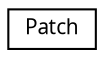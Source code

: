 digraph G
{
  edge [fontname="FreeSans.ttf",fontsize="10",labelfontname="FreeSans.ttf",labelfontsize="10"];
  node [fontname="FreeSans.ttf",fontsize="10",shape=record];
  rankdir=LR;
  Node1 [label="Patch",height=0.2,width=0.4,color="black", fillcolor="white", style="filled",URL="$class_patch.html"];
}
